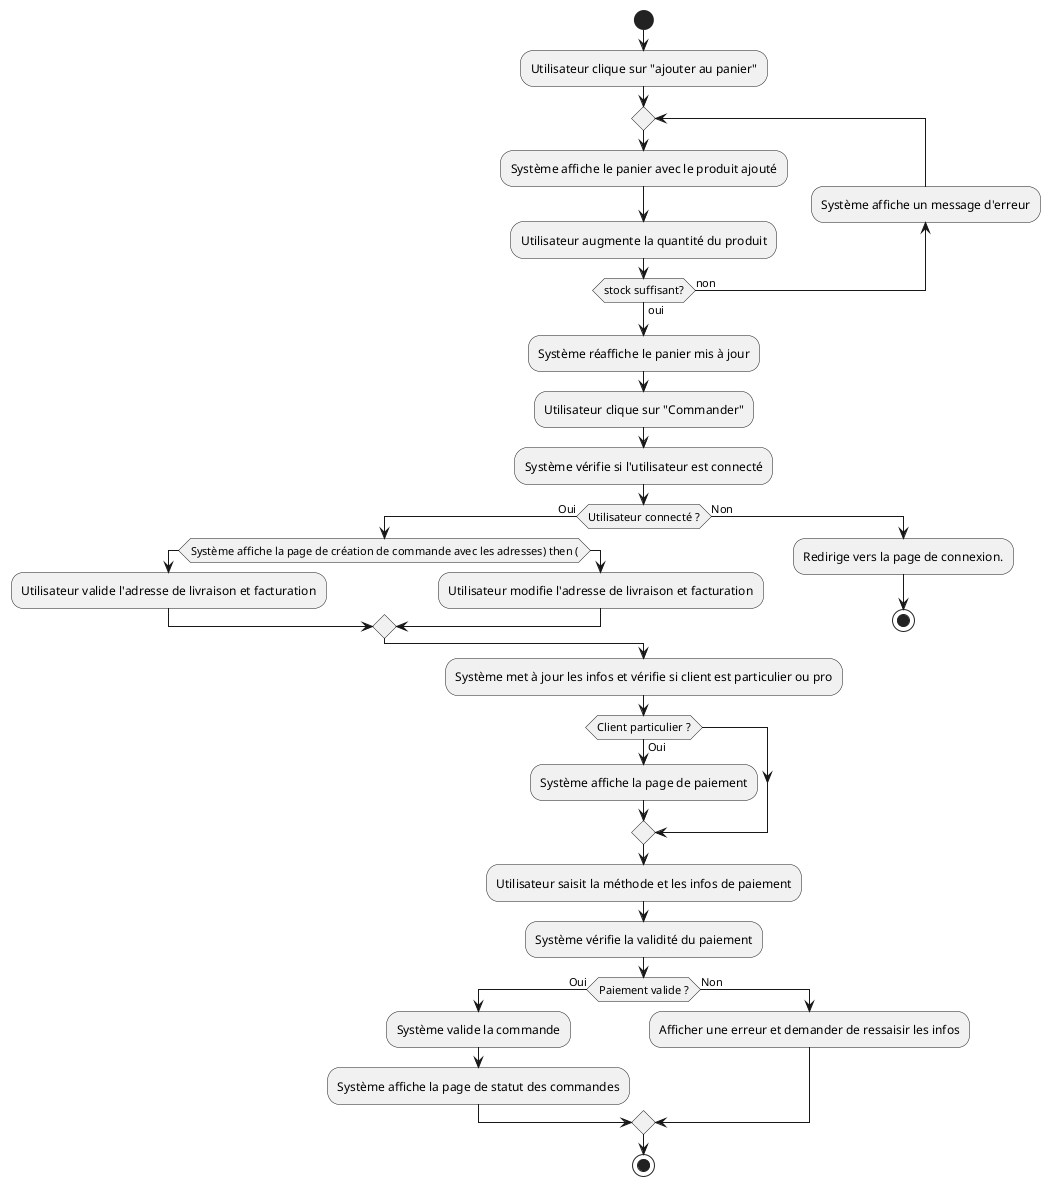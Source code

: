 @startuml test

start 

:Utilisateur clique sur "ajouter au panier";
repeat
:Système affiche le panier avec le produit ajouté;

:Utilisateur augmente la quantité du produit;

backward :Système affiche un message d'erreur;
repeat while (stock suffisant?) is (non) not (oui)

:Système réaffiche le panier mis à jour;

:Utilisateur clique sur "Commander";
:Système vérifie si l'utilisateur est connecté;

if (Utilisateur connecté ?) then (Oui)
    if (Système affiche la page de création de commande avec les adresses) then ()
    :Utilisateur valide l'adresse de livraison et facturation;
    else ()
    :Utilisateur modifie l'adresse de livraison et facturation;
    endif
else (Non)
    :Redirige vers la page de connexion.;
    stop
endif

:Système met à jour les infos et vérifie si client est particulier ou pro;

if (Client particulier ?) then (Oui)
    :Système affiche la page de paiement;
endif

:Utilisateur saisit la méthode et les infos de paiement;
:Système vérifie la validité du paiement;

if (Paiement valide ?) then (Oui)
    :Système valide la commande;
    :Système affiche la page de statut des commandes;
else (Non)
    :Afficher une erreur et demander de ressaisir les infos;
endif

stop
@enduml
